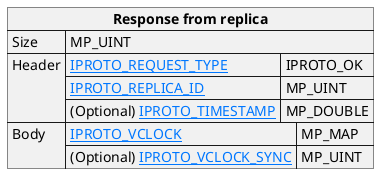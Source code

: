 @startuml

skinparam {
    HyperlinkColor #0077FF
    FontColor #313131
    BorderColor #313131
    BackgroundColor transparent
}

json "**Response from replica**" as heartbeat_response {
    "Size": "MP_UINT",
    "Header": {
      "[[https://tarantool.io/en/doc/latest/dev_guide/internals/iproto/key/#general IPROTO_REQUEST_TYPE]]": "IPROTO_OK",
      "[[https://tarantool.io/en/doc/latest/dev_guide/internals/iproto/keys/#general-replication IPROTO_REPLICA_ID]]": "MP_UINT",
      "(Optional) [[https://tarantool.io/en/doc/latest/dev_guide/internals/iproto/keys/#general IPROTO_TIMESTAMP]]": "MP_DOUBLE"
    },
    "Body": {
      "[[https://tarantool.io/en/doc/latest/dev_guide/internals/iproto/keys/#general-replication IPROTO_VCLOCK]]": "MP_MAP",
      "(Optional) [[https://tarantool.io/en/doc/latest/dev_guide/internals/iproto/keys/#general-replication IPROTO_VCLOCK_SYNC]]": "MP_UINT"
    }
}

@enduml
